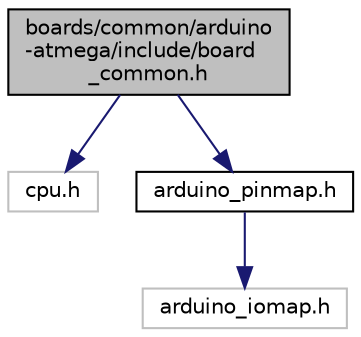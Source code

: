 digraph "boards/common/arduino-atmega/include/board_common.h"
{
 // LATEX_PDF_SIZE
  edge [fontname="Helvetica",fontsize="10",labelfontname="Helvetica",labelfontsize="10"];
  node [fontname="Helvetica",fontsize="10",shape=record];
  Node1 [label="boards/common/arduino\l-atmega/include/board\l_common.h",height=0.2,width=0.4,color="black", fillcolor="grey75", style="filled", fontcolor="black",tooltip="Common board configuration for Arduino Atmega boards."];
  Node1 -> Node2 [color="midnightblue",fontsize="10",style="solid",fontname="Helvetica"];
  Node2 [label="cpu.h",height=0.2,width=0.4,color="grey75", fillcolor="white", style="filled",tooltip=" "];
  Node1 -> Node3 [color="midnightblue",fontsize="10",style="solid",fontname="Helvetica"];
  Node3 [label="arduino_pinmap.h",height=0.2,width=0.4,color="black", fillcolor="white", style="filled",URL="$arduino__pinmap_8h.html",tooltip="Compatibility wrapper for arduino_iomap.h."];
  Node3 -> Node4 [color="midnightblue",fontsize="10",style="solid",fontname="Helvetica"];
  Node4 [label="arduino_iomap.h",height=0.2,width=0.4,color="grey75", fillcolor="white", style="filled",tooltip=" "];
}
